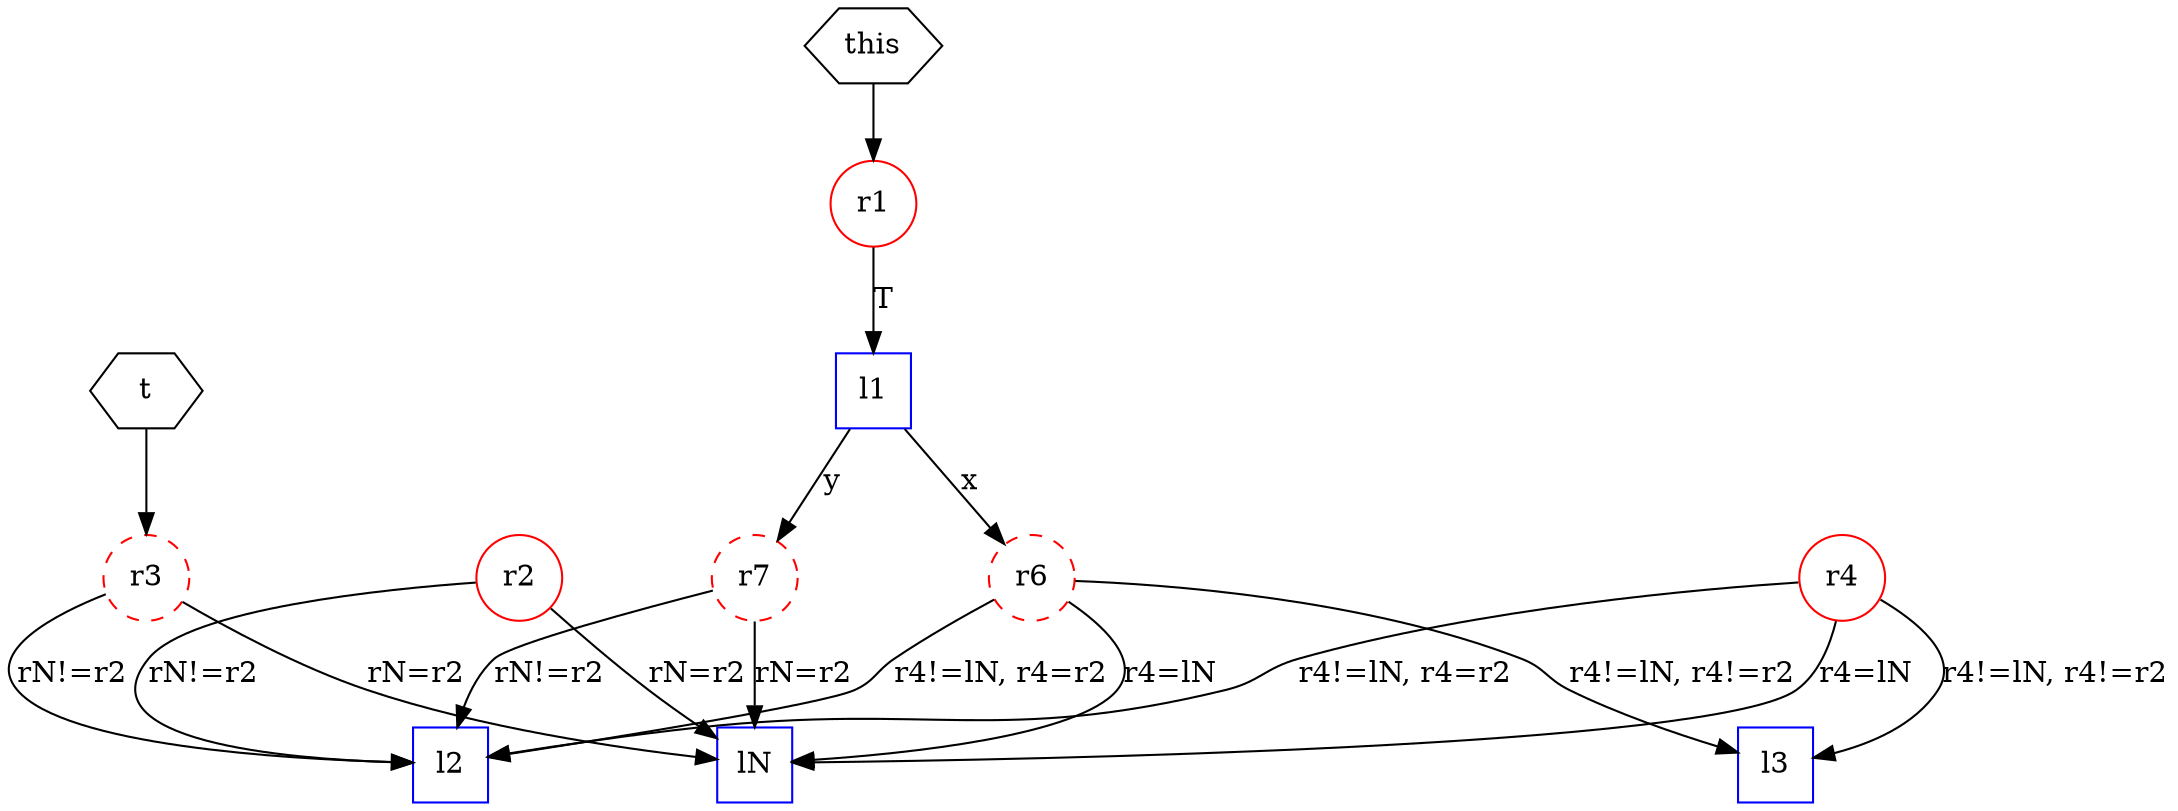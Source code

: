digraph "" { 
1[ label="r1" shape=circle color=red];
2[ label="l1" shape=square color=blue];
3[ label="r2" shape=circle color=red];
4[ label="lN" shape=square color=blue];
5[ label="l2" shape=square color=blue];
6[ label="r3" shape=circle color=red style=dashed];
7[ label="this" shape=hexagon];
8[ label="t" shape=hexagon];
9[ label="r4" shape=circle color=red];
11[ label="l3" shape=square color=blue];
12[ label="r6" shape=circle color=red style=dashed];
13[ label="r7" shape=circle color=red style=dashed];
7->1;
8->6;
1->2[ label="T"];
2->12[ label="x"];
3->4[ label="rN=r2"];
3->5[ label="rN!=r2"];
6->4[ label="rN=r2"];
6->5[ label="rN!=r2"];
9->4[ label="r4=lN"];
9->5[ label="r4!=lN, r4=r2"];
9->11[ label="r4!=lN, r4!=r2"];
2->13 [label="y"];
12->4[ label="r4=lN"];
12->5[ label="r4!=lN, r4=r2"];
12->11[ label="r4!=lN, r4!=r2"];
13->4[ label="rN=r2"];
13->5[ label="rN!=r2"];
}